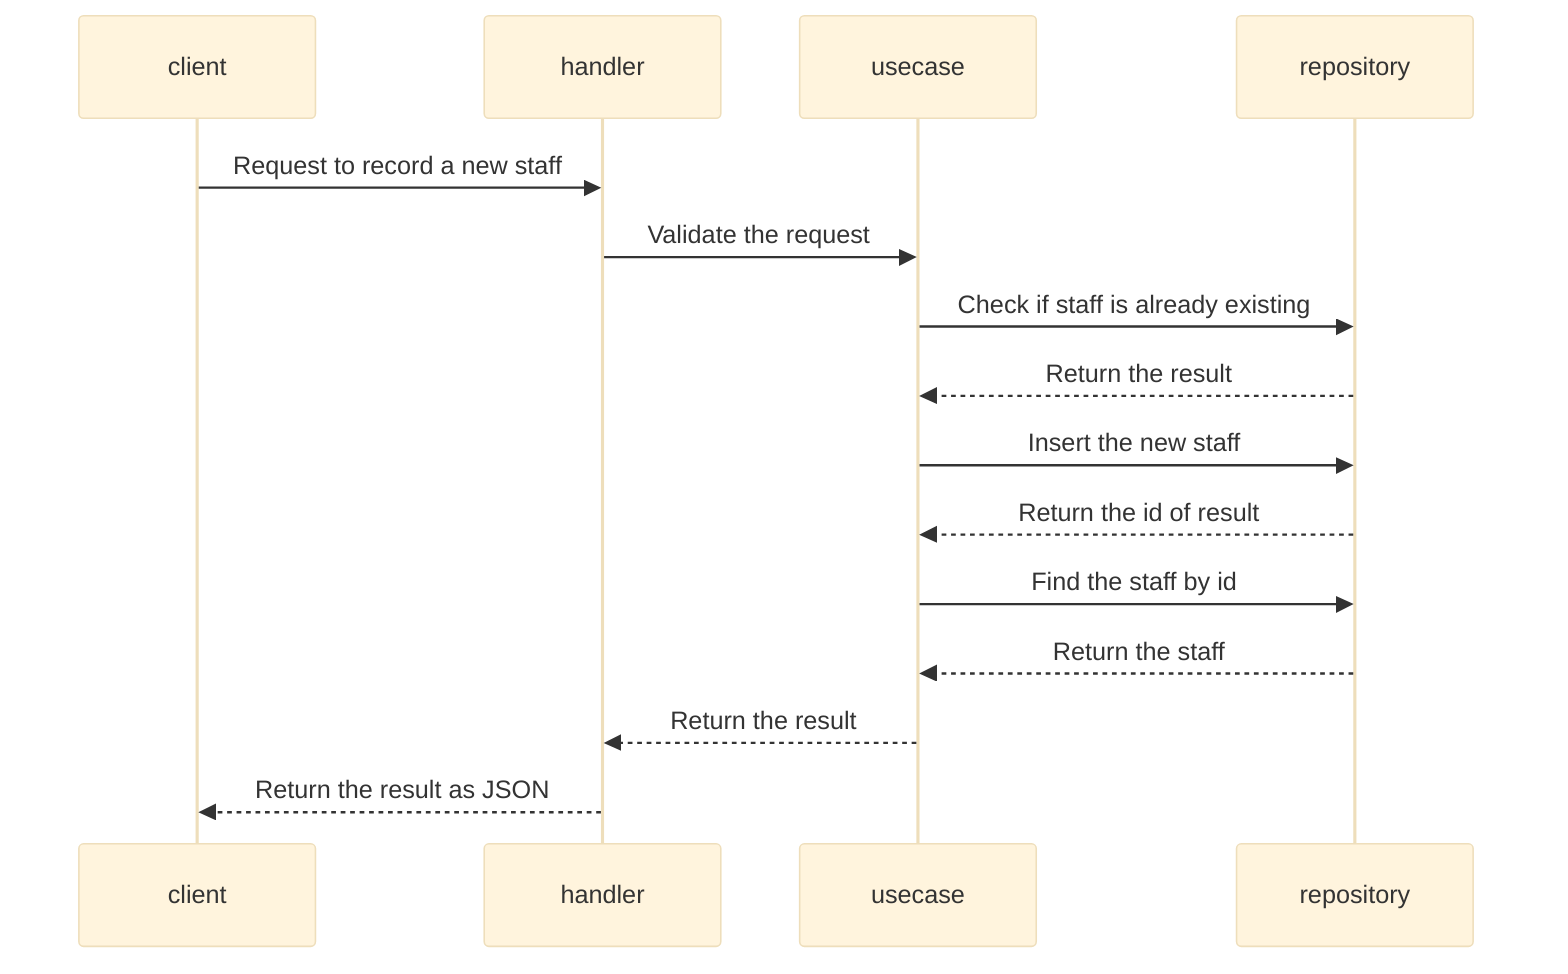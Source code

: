 ---
config:
  theme: base
---
sequenceDiagram
    client->>handler: Request to record a new staff
    handler->>usecase: Validate the request
    usecase->>repository: Check if staff is already existing
    repository-->>usecase: Return the result
    usecase->>repository: Insert the new staff
    repository-->>usecase: Return the id of result
    usecase->>repository: Find the staff by id
    repository-->>usecase: Return the staff
    usecase-->>handler: Return the result
    handler-->>client: Return the result as JSON